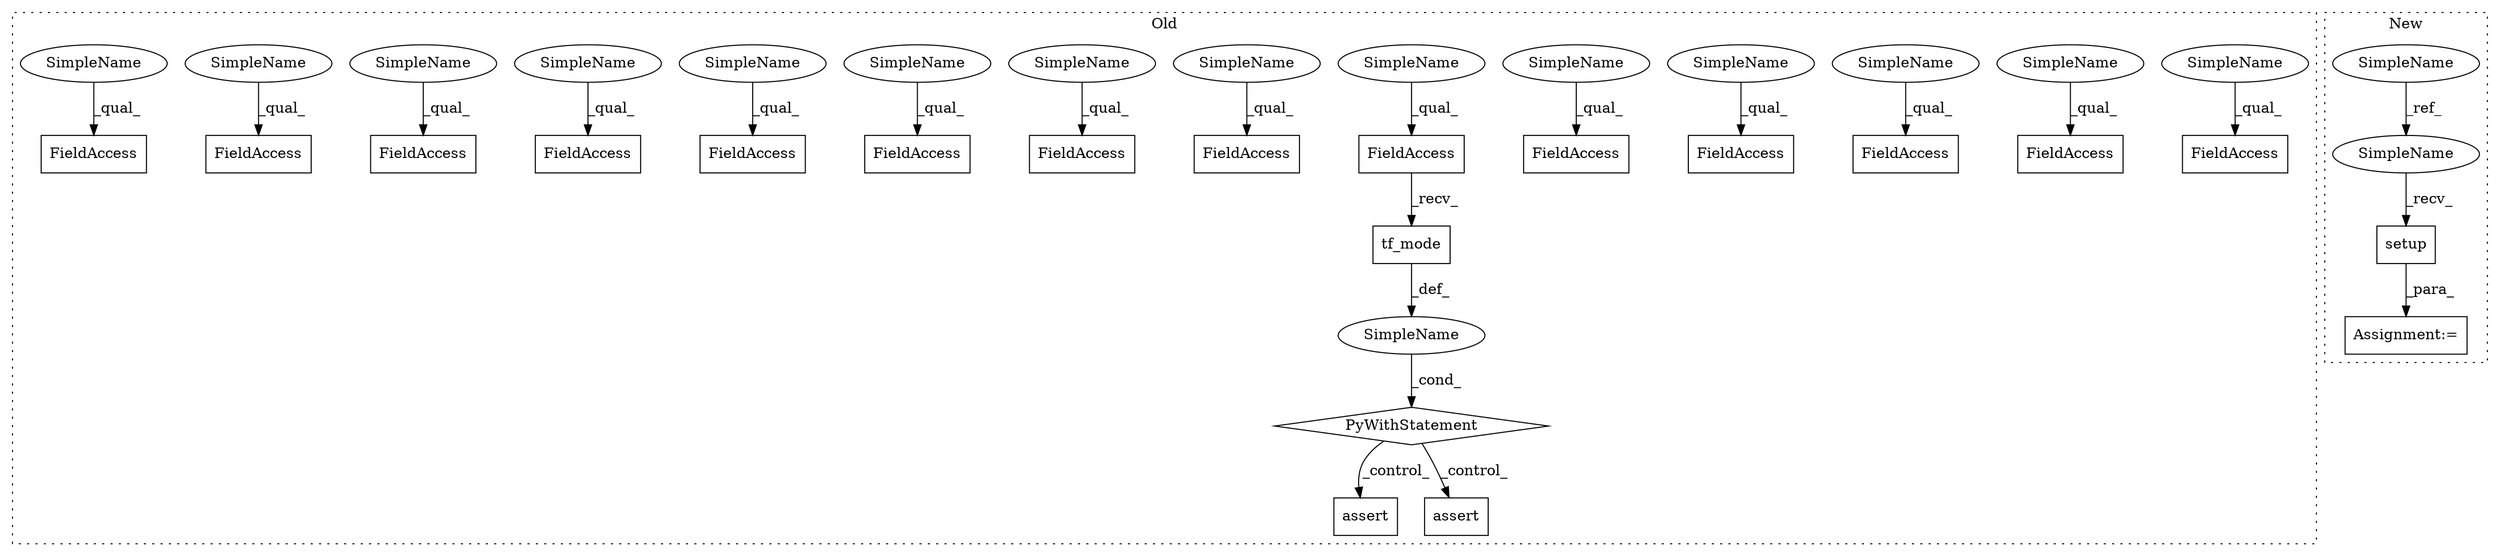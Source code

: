 digraph G {
subgraph cluster0 {
1 [label="PyWithStatement" a="104" s="1959,1985" l="10,2" shape="diamond"];
4 [label="SimpleName" a="42" s="" l="" shape="ellipse"];
5 [label="assert" a="32" s="2521,2558" l="11,1" shape="box"];
6 [label="tf_mode" a="32" s="1976" l="9" shape="box"];
7 [label="assert" a="32" s="2398,2436" l="11,1" shape="box"];
8 [label="FieldAccess" a="22" s="1969" l="6" shape="box"];
10 [label="FieldAccess" a="22" s="2093" l="7" shape="box"];
11 [label="FieldAccess" a="22" s="2263" l="6" shape="box"];
12 [label="FieldAccess" a="22" s="2115" l="7" shape="box"];
13 [label="FieldAccess" a="22" s="2368" l="14" shape="box"];
14 [label="FieldAccess" a="22" s="2133" l="15" shape="box"];
15 [label="FieldAccess" a="22" s="2277" l="7" shape="box"];
16 [label="FieldAccess" a="22" s="2101" l="6" shape="box"];
17 [label="FieldAccess" a="22" s="2255" l="7" shape="box"];
18 [label="FieldAccess" a="22" s="2123" l="9" shape="box"];
19 [label="FieldAccess" a="22" s="2285" l="9" shape="box"];
20 [label="FieldAccess" a="22" s="2295" l="15" shape="box"];
21 [label="FieldAccess" a="22" s="2108" l="6" shape="box"];
22 [label="FieldAccess" a="22" s="2491" l="14" shape="box"];
24 [label="SimpleName" a="42" s="2277" l="4" shape="ellipse"];
25 [label="SimpleName" a="42" s="2115" l="4" shape="ellipse"];
26 [label="SimpleName" a="42" s="2093" l="4" shape="ellipse"];
27 [label="SimpleName" a="42" s="2285" l="4" shape="ellipse"];
28 [label="SimpleName" a="42" s="2108" l="4" shape="ellipse"];
29 [label="SimpleName" a="42" s="1969" l="4" shape="ellipse"];
30 [label="SimpleName" a="42" s="2295" l="4" shape="ellipse"];
31 [label="SimpleName" a="42" s="2123" l="4" shape="ellipse"];
32 [label="SimpleName" a="42" s="2263" l="4" shape="ellipse"];
33 [label="SimpleName" a="42" s="2101" l="4" shape="ellipse"];
34 [label="SimpleName" a="42" s="2368" l="4" shape="ellipse"];
35 [label="SimpleName" a="42" s="2255" l="4" shape="ellipse"];
36 [label="SimpleName" a="42" s="2491" l="4" shape="ellipse"];
37 [label="SimpleName" a="42" s="2133" l="4" shape="ellipse"];
label = "Old";
style="dotted";
}
subgraph cluster1 {
2 [label="setup" a="32" s="2171" l="7" shape="box"];
3 [label="Assignment:=" a="7" s="2164" l="2" shape="box"];
9 [label="SimpleName" a="42" s="1685" l="4" shape="ellipse"];
23 [label="SimpleName" a="42" s="2166" l="4" shape="ellipse"];
label = "New";
style="dotted";
}
1 -> 7 [label="_control_"];
1 -> 5 [label="_control_"];
2 -> 3 [label="_para_"];
4 -> 1 [label="_cond_"];
6 -> 4 [label="_def_"];
8 -> 6 [label="_recv_"];
9 -> 23 [label="_ref_"];
23 -> 2 [label="_recv_"];
24 -> 15 [label="_qual_"];
25 -> 12 [label="_qual_"];
26 -> 10 [label="_qual_"];
27 -> 19 [label="_qual_"];
28 -> 21 [label="_qual_"];
29 -> 8 [label="_qual_"];
30 -> 20 [label="_qual_"];
31 -> 18 [label="_qual_"];
32 -> 11 [label="_qual_"];
33 -> 16 [label="_qual_"];
34 -> 13 [label="_qual_"];
35 -> 17 [label="_qual_"];
36 -> 22 [label="_qual_"];
37 -> 14 [label="_qual_"];
}